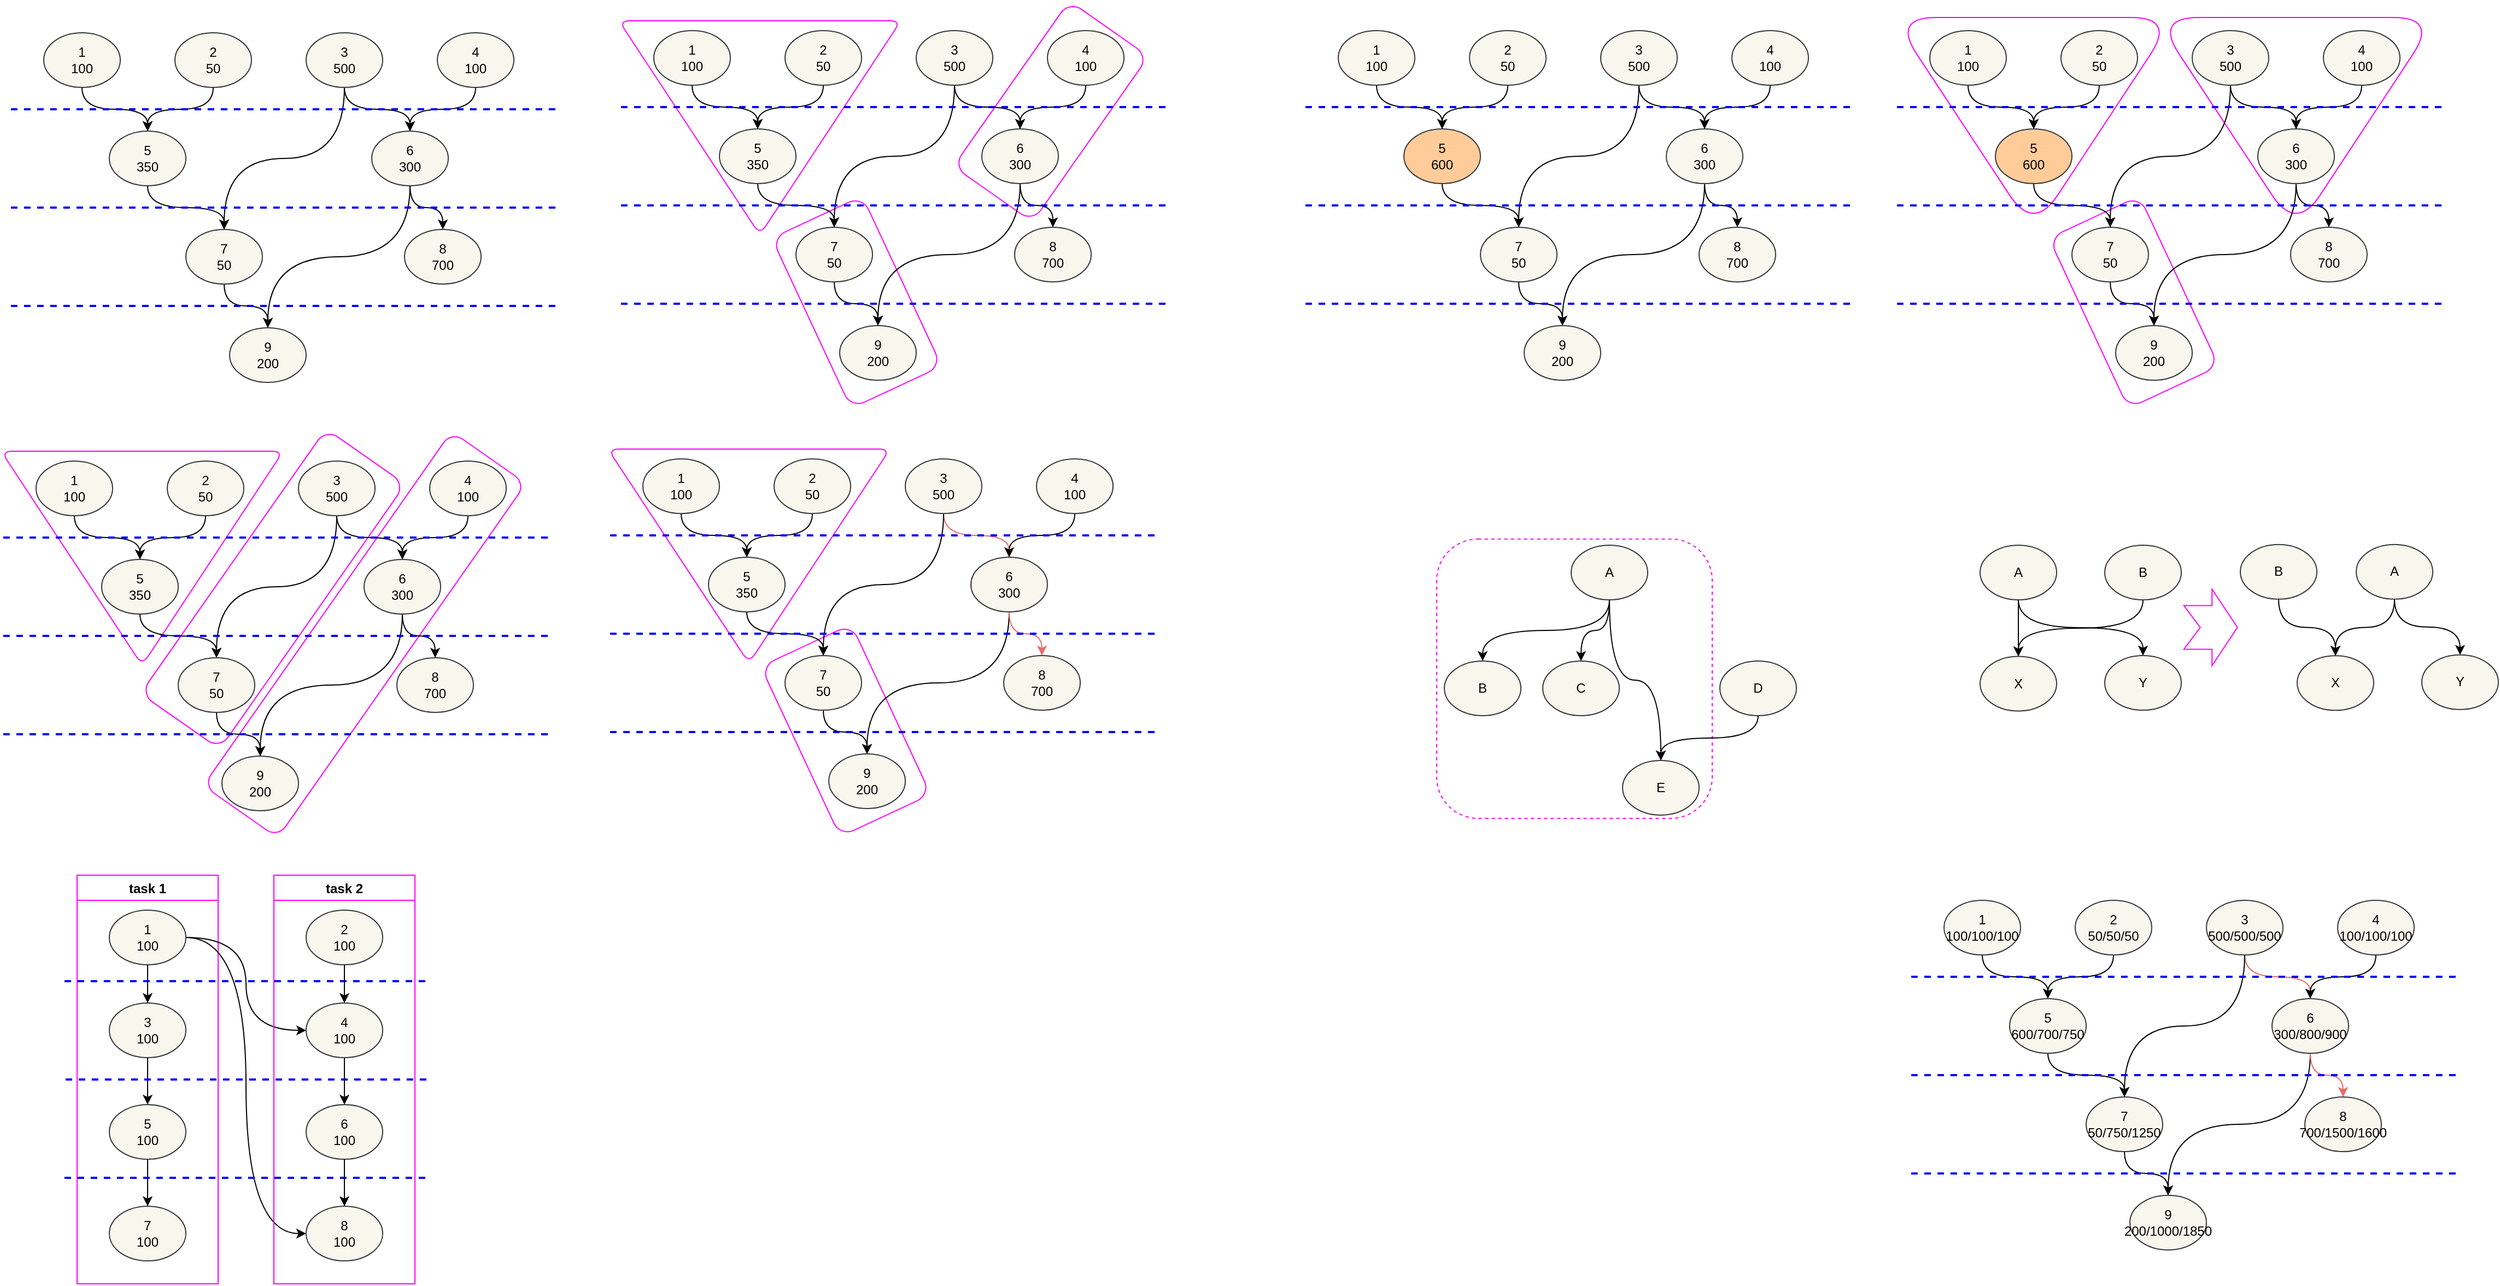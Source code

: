 <mxfile version="19.0.3" type="github">
  <diagram id="KEgm51hLiumPlPGKGr2v" name="第 1 页">
    <mxGraphModel dx="981" dy="1353" grid="0" gridSize="10" guides="1" tooltips="1" connect="1" arrows="1" fold="1" page="1" pageScale="1" pageWidth="1169" pageHeight="827" math="0" shadow="0">
      <root>
        <mxCell id="0" />
        <mxCell id="1" parent="0" />
        <mxCell id="bwqwELip7gQCRacZH-yX-31" value="task 1" style="swimlane;fillColor=none;strokeColor=#FF00FF;" vertex="1" parent="1">
          <mxGeometry x="93.5" y="5" width="129" height="374" as="geometry">
            <mxRectangle x="93.5" y="5" width="61" height="23" as="alternateBounds" />
          </mxGeometry>
        </mxCell>
        <mxCell id="bwqwELip7gQCRacZH-yX-2" value="1&lt;br&gt;100" style="ellipse;whiteSpace=wrap;html=1;fillColor=#f9f7ed;strokeColor=#36393d;" vertex="1" parent="bwqwELip7gQCRacZH-yX-31">
          <mxGeometry x="29.5" y="32" width="70" height="50" as="geometry" />
        </mxCell>
        <mxCell id="bwqwELip7gQCRacZH-yX-11" value="3&lt;br&gt;100" style="ellipse;whiteSpace=wrap;html=1;fillColor=#f9f7ed;strokeColor=#36393d;" vertex="1" parent="bwqwELip7gQCRacZH-yX-31">
          <mxGeometry x="29.5" y="117" width="70" height="50" as="geometry" />
        </mxCell>
        <mxCell id="bwqwELip7gQCRacZH-yX-1" style="edgeStyle=orthogonalEdgeStyle;rounded=0;orthogonalLoop=1;jettySize=auto;html=1;curved=1;" edge="1" parent="bwqwELip7gQCRacZH-yX-31" source="bwqwELip7gQCRacZH-yX-2" target="bwqwELip7gQCRacZH-yX-11">
          <mxGeometry relative="1" as="geometry" />
        </mxCell>
        <mxCell id="bwqwELip7gQCRacZH-yX-16" value="5&lt;br&gt;100" style="ellipse;whiteSpace=wrap;html=1;fillColor=#f9f7ed;strokeColor=#36393d;" vertex="1" parent="bwqwELip7gQCRacZH-yX-31">
          <mxGeometry x="29.5" y="210" width="70" height="50" as="geometry" />
        </mxCell>
        <mxCell id="bwqwELip7gQCRacZH-yX-10" style="edgeStyle=orthogonalEdgeStyle;curved=1;rounded=0;orthogonalLoop=1;jettySize=auto;html=1;" edge="1" parent="bwqwELip7gQCRacZH-yX-31" source="bwqwELip7gQCRacZH-yX-11" target="bwqwELip7gQCRacZH-yX-16">
          <mxGeometry relative="1" as="geometry" />
        </mxCell>
        <mxCell id="bwqwELip7gQCRacZH-yX-17" value="7&lt;br&gt;100" style="ellipse;whiteSpace=wrap;html=1;fillColor=#f9f7ed;strokeColor=#36393d;" vertex="1" parent="bwqwELip7gQCRacZH-yX-31">
          <mxGeometry x="29.5" y="303" width="70" height="50" as="geometry" />
        </mxCell>
        <mxCell id="bwqwELip7gQCRacZH-yX-15" style="edgeStyle=orthogonalEdgeStyle;curved=1;rounded=0;orthogonalLoop=1;jettySize=auto;html=1;" edge="1" parent="bwqwELip7gQCRacZH-yX-31" source="bwqwELip7gQCRacZH-yX-16" target="bwqwELip7gQCRacZH-yX-17">
          <mxGeometry relative="1" as="geometry" />
        </mxCell>
        <mxCell id="BuNuY5LoOj_fhjRixEMa-257" value="" style="rounded=1;whiteSpace=wrap;html=1;strokeColor=#FF00FF;dashed=1;" parent="1" vertex="1">
          <mxGeometry x="1337" y="-302.63" width="252" height="255.63" as="geometry" />
        </mxCell>
        <mxCell id="BuNuY5LoOj_fhjRixEMa-231" value="" style="rounded=1;whiteSpace=wrap;html=1;rotation=335;strokeColor=#FF00FF;" parent="1" vertex="1">
          <mxGeometry x="1929" y="-605.39" width="91.35" height="171.9" as="geometry" />
        </mxCell>
        <mxCell id="BuNuY5LoOj_fhjRixEMa-230" value="" style="triangle;whiteSpace=wrap;html=1;rounded=1;rotation=90;strokeColor=#FF00FF;arcSize=80;" parent="1" vertex="1">
          <mxGeometry x="2025" y="-811" width="196" height="258" as="geometry" />
        </mxCell>
        <mxCell id="BuNuY5LoOj_fhjRixEMa-229" value="" style="triangle;whiteSpace=wrap;html=1;rounded=1;rotation=90;strokeColor=#FF00FF;arcSize=80;" parent="1" vertex="1">
          <mxGeometry x="1785" y="-811" width="196" height="258" as="geometry" />
        </mxCell>
        <mxCell id="BuNuY5LoOj_fhjRixEMa-93" value="" style="rounded=1;whiteSpace=wrap;html=1;rotation=-55;strokeColor=#FF00FF;" parent="1" vertex="1">
          <mxGeometry x="158.55" y="-256.75" width="395.88" height="83.11" as="geometry" />
        </mxCell>
        <mxCell id="BuNuY5LoOj_fhjRixEMa-92" value="" style="triangle;whiteSpace=wrap;html=1;rounded=1;rotation=90;strokeColor=#FF00FF;" parent="1" vertex="1">
          <mxGeometry x="55" y="-414" width="196" height="258" as="geometry" />
        </mxCell>
        <mxCell id="BuNuY5LoOj_fhjRixEMa-90" value="" style="rounded=1;whiteSpace=wrap;html=1;rotation=-55;strokeColor=#FF00FF;" parent="1" vertex="1">
          <mxGeometry x="124.65" y="-301.23" width="295.91" height="88.48" as="geometry" />
        </mxCell>
        <mxCell id="BuNuY5LoOj_fhjRixEMa-7" style="edgeStyle=orthogonalEdgeStyle;rounded=0;orthogonalLoop=1;jettySize=auto;html=1;exitX=0.5;exitY=1;exitDx=0;exitDy=0;entryX=0.5;entryY=0;entryDx=0;entryDy=0;curved=1;" parent="1" source="BuNuY5LoOj_fhjRixEMa-2" target="BuNuY5LoOj_fhjRixEMa-6" edge="1">
          <mxGeometry relative="1" as="geometry" />
        </mxCell>
        <mxCell id="BuNuY5LoOj_fhjRixEMa-2" value="1&lt;br&gt;100" style="ellipse;whiteSpace=wrap;html=1;fillColor=#f9f7ed;strokeColor=#36393d;" parent="1" vertex="1">
          <mxGeometry x="56" y="-374" width="70" height="50" as="geometry" />
        </mxCell>
        <mxCell id="BuNuY5LoOj_fhjRixEMa-8" style="edgeStyle=orthogonalEdgeStyle;rounded=0;orthogonalLoop=1;jettySize=auto;html=1;exitX=0.5;exitY=1;exitDx=0;exitDy=0;entryX=0.5;entryY=0;entryDx=0;entryDy=0;curved=1;" parent="1" source="BuNuY5LoOj_fhjRixEMa-3" target="BuNuY5LoOj_fhjRixEMa-6" edge="1">
          <mxGeometry relative="1" as="geometry" />
        </mxCell>
        <mxCell id="BuNuY5LoOj_fhjRixEMa-3" value="2&lt;br&gt;50" style="ellipse;whiteSpace=wrap;html=1;fillColor=#f9f7ed;strokeColor=#36393d;" parent="1" vertex="1">
          <mxGeometry x="176" y="-374" width="70" height="50" as="geometry" />
        </mxCell>
        <mxCell id="BuNuY5LoOj_fhjRixEMa-10" style="edgeStyle=orthogonalEdgeStyle;curved=1;rounded=0;orthogonalLoop=1;jettySize=auto;html=1;exitX=0.5;exitY=1;exitDx=0;exitDy=0;entryX=0.5;entryY=0;entryDx=0;entryDy=0;" parent="1" source="BuNuY5LoOj_fhjRixEMa-4" target="BuNuY5LoOj_fhjRixEMa-9" edge="1">
          <mxGeometry relative="1" as="geometry" />
        </mxCell>
        <mxCell id="BuNuY5LoOj_fhjRixEMa-17" style="edgeStyle=orthogonalEdgeStyle;curved=1;rounded=0;orthogonalLoop=1;jettySize=auto;html=1;exitX=0.5;exitY=1;exitDx=0;exitDy=0;entryX=0.5;entryY=0;entryDx=0;entryDy=0;" parent="1" source="BuNuY5LoOj_fhjRixEMa-4" target="BuNuY5LoOj_fhjRixEMa-12" edge="1">
          <mxGeometry relative="1" as="geometry" />
        </mxCell>
        <mxCell id="BuNuY5LoOj_fhjRixEMa-4" value="3&lt;br&gt;500" style="ellipse;whiteSpace=wrap;html=1;fillColor=#f9f7ed;strokeColor=#36393d;" parent="1" vertex="1">
          <mxGeometry x="296" y="-374" width="70" height="50" as="geometry" />
        </mxCell>
        <mxCell id="BuNuY5LoOj_fhjRixEMa-11" style="edgeStyle=orthogonalEdgeStyle;curved=1;rounded=0;orthogonalLoop=1;jettySize=auto;html=1;exitX=0.5;exitY=1;exitDx=0;exitDy=0;entryX=0.5;entryY=0;entryDx=0;entryDy=0;" parent="1" source="BuNuY5LoOj_fhjRixEMa-5" target="BuNuY5LoOj_fhjRixEMa-9" edge="1">
          <mxGeometry relative="1" as="geometry" />
        </mxCell>
        <mxCell id="BuNuY5LoOj_fhjRixEMa-5" value="4&lt;br&gt;100" style="ellipse;whiteSpace=wrap;html=1;fillColor=#f9f7ed;strokeColor=#36393d;" parent="1" vertex="1">
          <mxGeometry x="416" y="-374" width="70" height="50" as="geometry" />
        </mxCell>
        <mxCell id="BuNuY5LoOj_fhjRixEMa-15" style="edgeStyle=orthogonalEdgeStyle;curved=1;rounded=0;orthogonalLoop=1;jettySize=auto;html=1;exitX=0.5;exitY=1;exitDx=0;exitDy=0;entryX=0.5;entryY=0;entryDx=0;entryDy=0;" parent="1" source="BuNuY5LoOj_fhjRixEMa-6" target="BuNuY5LoOj_fhjRixEMa-12" edge="1">
          <mxGeometry relative="1" as="geometry" />
        </mxCell>
        <mxCell id="BuNuY5LoOj_fhjRixEMa-6" value="5&lt;br&gt;350" style="ellipse;whiteSpace=wrap;html=1;fillColor=#f9f7ed;strokeColor=#36393d;" parent="1" vertex="1">
          <mxGeometry x="116" y="-284" width="70" height="50" as="geometry" />
        </mxCell>
        <mxCell id="BuNuY5LoOj_fhjRixEMa-18" style="edgeStyle=orthogonalEdgeStyle;curved=1;rounded=0;orthogonalLoop=1;jettySize=auto;html=1;exitX=0.5;exitY=1;exitDx=0;exitDy=0;entryX=0.5;entryY=0;entryDx=0;entryDy=0;" parent="1" source="BuNuY5LoOj_fhjRixEMa-9" target="BuNuY5LoOj_fhjRixEMa-13" edge="1">
          <mxGeometry relative="1" as="geometry" />
        </mxCell>
        <mxCell id="BuNuY5LoOj_fhjRixEMa-20" style="edgeStyle=orthogonalEdgeStyle;curved=1;rounded=0;orthogonalLoop=1;jettySize=auto;html=1;exitX=0.5;exitY=1;exitDx=0;exitDy=0;" parent="1" source="BuNuY5LoOj_fhjRixEMa-9" target="BuNuY5LoOj_fhjRixEMa-14" edge="1">
          <mxGeometry relative="1" as="geometry" />
        </mxCell>
        <mxCell id="BuNuY5LoOj_fhjRixEMa-9" value="6&lt;br&gt;300" style="ellipse;whiteSpace=wrap;html=1;fillColor=#f9f7ed;strokeColor=#36393d;" parent="1" vertex="1">
          <mxGeometry x="356" y="-284" width="70" height="50" as="geometry" />
        </mxCell>
        <mxCell id="BuNuY5LoOj_fhjRixEMa-19" style="edgeStyle=orthogonalEdgeStyle;curved=1;rounded=0;orthogonalLoop=1;jettySize=auto;html=1;exitX=0.5;exitY=1;exitDx=0;exitDy=0;entryX=0.5;entryY=0;entryDx=0;entryDy=0;" parent="1" source="BuNuY5LoOj_fhjRixEMa-12" target="BuNuY5LoOj_fhjRixEMa-13" edge="1">
          <mxGeometry relative="1" as="geometry" />
        </mxCell>
        <mxCell id="BuNuY5LoOj_fhjRixEMa-12" value="7&lt;br&gt;50" style="ellipse;whiteSpace=wrap;html=1;fillColor=#f9f7ed;strokeColor=#36393d;" parent="1" vertex="1">
          <mxGeometry x="186" y="-194" width="70" height="50" as="geometry" />
        </mxCell>
        <mxCell id="BuNuY5LoOj_fhjRixEMa-13" value="9&lt;br&gt;200" style="ellipse;whiteSpace=wrap;html=1;fillColor=#f9f7ed;strokeColor=#36393d;" parent="1" vertex="1">
          <mxGeometry x="226" y="-104" width="70" height="50" as="geometry" />
        </mxCell>
        <mxCell id="BuNuY5LoOj_fhjRixEMa-14" value="8&lt;br&gt;700" style="ellipse;whiteSpace=wrap;html=1;fillColor=#f9f7ed;strokeColor=#36393d;" parent="1" vertex="1">
          <mxGeometry x="386" y="-194" width="70" height="50" as="geometry" />
        </mxCell>
        <mxCell id="BuNuY5LoOj_fhjRixEMa-21" value="" style="endArrow=none;html=1;rounded=0;curved=1;dashed=1;strokeColor=#0000FF;strokeWidth=2;" parent="1" edge="1">
          <mxGeometry width="50" height="50" relative="1" as="geometry">
            <mxPoint x="26" y="-304" as="sourcePoint" />
            <mxPoint x="526" y="-304" as="targetPoint" />
          </mxGeometry>
        </mxCell>
        <mxCell id="BuNuY5LoOj_fhjRixEMa-22" value="" style="endArrow=none;html=1;rounded=0;curved=1;dashed=1;strokeColor=#0000FF;strokeWidth=2;" parent="1" edge="1">
          <mxGeometry width="50" height="50" relative="1" as="geometry">
            <mxPoint x="26" y="-214" as="sourcePoint" />
            <mxPoint x="526" y="-214" as="targetPoint" />
          </mxGeometry>
        </mxCell>
        <mxCell id="BuNuY5LoOj_fhjRixEMa-23" value="" style="endArrow=none;html=1;rounded=0;curved=1;dashed=1;strokeColor=#0000FF;strokeWidth=2;" parent="1" edge="1">
          <mxGeometry width="50" height="50" relative="1" as="geometry">
            <mxPoint x="26" y="-124" as="sourcePoint" />
            <mxPoint x="526" y="-124" as="targetPoint" />
          </mxGeometry>
        </mxCell>
        <mxCell id="BuNuY5LoOj_fhjRixEMa-97" style="edgeStyle=orthogonalEdgeStyle;rounded=0;orthogonalLoop=1;jettySize=auto;html=1;exitX=0.5;exitY=1;exitDx=0;exitDy=0;entryX=0.5;entryY=0;entryDx=0;entryDy=0;curved=1;" parent="1" source="BuNuY5LoOj_fhjRixEMa-98" target="BuNuY5LoOj_fhjRixEMa-107" edge="1">
          <mxGeometry relative="1" as="geometry" />
        </mxCell>
        <mxCell id="BuNuY5LoOj_fhjRixEMa-98" value="1&lt;br&gt;100" style="ellipse;whiteSpace=wrap;html=1;fillColor=#f9f7ed;strokeColor=#36393d;" parent="1" vertex="1">
          <mxGeometry x="63" y="-766" width="70" height="50" as="geometry" />
        </mxCell>
        <mxCell id="BuNuY5LoOj_fhjRixEMa-99" style="edgeStyle=orthogonalEdgeStyle;rounded=0;orthogonalLoop=1;jettySize=auto;html=1;exitX=0.5;exitY=1;exitDx=0;exitDy=0;entryX=0.5;entryY=0;entryDx=0;entryDy=0;curved=1;" parent="1" source="BuNuY5LoOj_fhjRixEMa-100" target="BuNuY5LoOj_fhjRixEMa-107" edge="1">
          <mxGeometry relative="1" as="geometry" />
        </mxCell>
        <mxCell id="BuNuY5LoOj_fhjRixEMa-100" value="2&lt;br&gt;50" style="ellipse;whiteSpace=wrap;html=1;fillColor=#f9f7ed;strokeColor=#36393d;" parent="1" vertex="1">
          <mxGeometry x="183" y="-766" width="70" height="50" as="geometry" />
        </mxCell>
        <mxCell id="BuNuY5LoOj_fhjRixEMa-101" style="edgeStyle=orthogonalEdgeStyle;curved=1;rounded=0;orthogonalLoop=1;jettySize=auto;html=1;exitX=0.5;exitY=1;exitDx=0;exitDy=0;entryX=0.5;entryY=0;entryDx=0;entryDy=0;" parent="1" source="BuNuY5LoOj_fhjRixEMa-103" target="BuNuY5LoOj_fhjRixEMa-110" edge="1">
          <mxGeometry relative="1" as="geometry" />
        </mxCell>
        <mxCell id="BuNuY5LoOj_fhjRixEMa-102" style="edgeStyle=orthogonalEdgeStyle;curved=1;rounded=0;orthogonalLoop=1;jettySize=auto;html=1;exitX=0.5;exitY=1;exitDx=0;exitDy=0;entryX=0.5;entryY=0;entryDx=0;entryDy=0;" parent="1" source="BuNuY5LoOj_fhjRixEMa-103" target="BuNuY5LoOj_fhjRixEMa-112" edge="1">
          <mxGeometry relative="1" as="geometry" />
        </mxCell>
        <mxCell id="BuNuY5LoOj_fhjRixEMa-103" value="3&lt;br&gt;500" style="ellipse;whiteSpace=wrap;html=1;fillColor=#f9f7ed;strokeColor=#36393d;" parent="1" vertex="1">
          <mxGeometry x="303" y="-766" width="70" height="50" as="geometry" />
        </mxCell>
        <mxCell id="BuNuY5LoOj_fhjRixEMa-104" style="edgeStyle=orthogonalEdgeStyle;curved=1;rounded=0;orthogonalLoop=1;jettySize=auto;html=1;exitX=0.5;exitY=1;exitDx=0;exitDy=0;entryX=0.5;entryY=0;entryDx=0;entryDy=0;" parent="1" source="BuNuY5LoOj_fhjRixEMa-105" target="BuNuY5LoOj_fhjRixEMa-110" edge="1">
          <mxGeometry relative="1" as="geometry" />
        </mxCell>
        <mxCell id="BuNuY5LoOj_fhjRixEMa-105" value="4&lt;br&gt;100" style="ellipse;whiteSpace=wrap;html=1;fillColor=#f9f7ed;strokeColor=#36393d;" parent="1" vertex="1">
          <mxGeometry x="423" y="-766" width="70" height="50" as="geometry" />
        </mxCell>
        <mxCell id="BuNuY5LoOj_fhjRixEMa-106" style="edgeStyle=orthogonalEdgeStyle;curved=1;rounded=0;orthogonalLoop=1;jettySize=auto;html=1;exitX=0.5;exitY=1;exitDx=0;exitDy=0;entryX=0.5;entryY=0;entryDx=0;entryDy=0;" parent="1" source="BuNuY5LoOj_fhjRixEMa-107" target="BuNuY5LoOj_fhjRixEMa-112" edge="1">
          <mxGeometry relative="1" as="geometry" />
        </mxCell>
        <mxCell id="BuNuY5LoOj_fhjRixEMa-107" value="5&lt;br&gt;350" style="ellipse;whiteSpace=wrap;html=1;fillColor=#f9f7ed;strokeColor=#36393d;" parent="1" vertex="1">
          <mxGeometry x="123" y="-676" width="70" height="50" as="geometry" />
        </mxCell>
        <mxCell id="BuNuY5LoOj_fhjRixEMa-108" style="edgeStyle=orthogonalEdgeStyle;curved=1;rounded=0;orthogonalLoop=1;jettySize=auto;html=1;exitX=0.5;exitY=1;exitDx=0;exitDy=0;entryX=0.5;entryY=0;entryDx=0;entryDy=0;" parent="1" source="BuNuY5LoOj_fhjRixEMa-110" target="BuNuY5LoOj_fhjRixEMa-113" edge="1">
          <mxGeometry relative="1" as="geometry" />
        </mxCell>
        <mxCell id="BuNuY5LoOj_fhjRixEMa-109" style="edgeStyle=orthogonalEdgeStyle;curved=1;rounded=0;orthogonalLoop=1;jettySize=auto;html=1;exitX=0.5;exitY=1;exitDx=0;exitDy=0;" parent="1" source="BuNuY5LoOj_fhjRixEMa-110" target="BuNuY5LoOj_fhjRixEMa-114" edge="1">
          <mxGeometry relative="1" as="geometry" />
        </mxCell>
        <mxCell id="BuNuY5LoOj_fhjRixEMa-110" value="6&lt;br&gt;300" style="ellipse;whiteSpace=wrap;html=1;fillColor=#f9f7ed;strokeColor=#36393d;" parent="1" vertex="1">
          <mxGeometry x="363" y="-676" width="70" height="50" as="geometry" />
        </mxCell>
        <mxCell id="BuNuY5LoOj_fhjRixEMa-111" style="edgeStyle=orthogonalEdgeStyle;curved=1;rounded=0;orthogonalLoop=1;jettySize=auto;html=1;exitX=0.5;exitY=1;exitDx=0;exitDy=0;entryX=0.5;entryY=0;entryDx=0;entryDy=0;" parent="1" source="BuNuY5LoOj_fhjRixEMa-112" target="BuNuY5LoOj_fhjRixEMa-113" edge="1">
          <mxGeometry relative="1" as="geometry" />
        </mxCell>
        <mxCell id="BuNuY5LoOj_fhjRixEMa-112" value="7&lt;br&gt;50" style="ellipse;whiteSpace=wrap;html=1;fillColor=#f9f7ed;strokeColor=#36393d;" parent="1" vertex="1">
          <mxGeometry x="193" y="-586" width="70" height="50" as="geometry" />
        </mxCell>
        <mxCell id="BuNuY5LoOj_fhjRixEMa-113" value="9&lt;br&gt;200" style="ellipse;whiteSpace=wrap;html=1;fillColor=#f9f7ed;strokeColor=#36393d;" parent="1" vertex="1">
          <mxGeometry x="233" y="-496" width="70" height="50" as="geometry" />
        </mxCell>
        <mxCell id="BuNuY5LoOj_fhjRixEMa-114" value="8&lt;br&gt;700" style="ellipse;whiteSpace=wrap;html=1;fillColor=#f9f7ed;strokeColor=#36393d;" parent="1" vertex="1">
          <mxGeometry x="393" y="-586" width="70" height="50" as="geometry" />
        </mxCell>
        <mxCell id="BuNuY5LoOj_fhjRixEMa-115" value="" style="endArrow=none;html=1;rounded=0;curved=1;dashed=1;strokeColor=#0000FF;strokeWidth=2;" parent="1" edge="1">
          <mxGeometry width="50" height="50" relative="1" as="geometry">
            <mxPoint x="33.0" y="-696" as="sourcePoint" />
            <mxPoint x="533" y="-696" as="targetPoint" />
          </mxGeometry>
        </mxCell>
        <mxCell id="BuNuY5LoOj_fhjRixEMa-116" value="" style="endArrow=none;html=1;rounded=0;curved=1;dashed=1;strokeColor=#0000FF;strokeWidth=2;" parent="1" edge="1">
          <mxGeometry width="50" height="50" relative="1" as="geometry">
            <mxPoint x="33.0" y="-606" as="sourcePoint" />
            <mxPoint x="533" y="-606" as="targetPoint" />
          </mxGeometry>
        </mxCell>
        <mxCell id="BuNuY5LoOj_fhjRixEMa-117" value="" style="endArrow=none;html=1;rounded=0;curved=1;dashed=1;strokeColor=#0000FF;strokeWidth=2;" parent="1" edge="1">
          <mxGeometry width="50" height="50" relative="1" as="geometry">
            <mxPoint x="33.0" y="-516" as="sourcePoint" />
            <mxPoint x="533" y="-516" as="targetPoint" />
          </mxGeometry>
        </mxCell>
        <mxCell id="BuNuY5LoOj_fhjRixEMa-118" value="" style="rounded=1;whiteSpace=wrap;html=1;rotation=-55;strokeColor=#FF00FF;" parent="1" vertex="1">
          <mxGeometry x="891.7" y="-738.27" width="184.96" height="88.48" as="geometry" />
        </mxCell>
        <mxCell id="BuNuY5LoOj_fhjRixEMa-119" value="" style="triangle;whiteSpace=wrap;html=1;rounded=1;rotation=90;strokeColor=#FF00FF;" parent="1" vertex="1">
          <mxGeometry x="620" y="-808" width="196" height="258" as="geometry" />
        </mxCell>
        <mxCell id="BuNuY5LoOj_fhjRixEMa-120" value="" style="rounded=1;whiteSpace=wrap;html=1;rotation=335;strokeColor=#FF00FF;" parent="1" vertex="1">
          <mxGeometry x="760.84" y="-605.39" width="91.35" height="171.9" as="geometry" />
        </mxCell>
        <mxCell id="BuNuY5LoOj_fhjRixEMa-121" style="edgeStyle=orthogonalEdgeStyle;rounded=0;orthogonalLoop=1;jettySize=auto;html=1;exitX=0.5;exitY=1;exitDx=0;exitDy=0;entryX=0.5;entryY=0;entryDx=0;entryDy=0;curved=1;" parent="1" source="BuNuY5LoOj_fhjRixEMa-122" target="BuNuY5LoOj_fhjRixEMa-131" edge="1">
          <mxGeometry relative="1" as="geometry" />
        </mxCell>
        <mxCell id="BuNuY5LoOj_fhjRixEMa-122" value="1&lt;br&gt;100" style="ellipse;whiteSpace=wrap;html=1;fillColor=#f9f7ed;strokeColor=#36393d;" parent="1" vertex="1">
          <mxGeometry x="621" y="-768" width="70" height="50" as="geometry" />
        </mxCell>
        <mxCell id="BuNuY5LoOj_fhjRixEMa-123" style="edgeStyle=orthogonalEdgeStyle;rounded=0;orthogonalLoop=1;jettySize=auto;html=1;exitX=0.5;exitY=1;exitDx=0;exitDy=0;entryX=0.5;entryY=0;entryDx=0;entryDy=0;curved=1;" parent="1" source="BuNuY5LoOj_fhjRixEMa-124" target="BuNuY5LoOj_fhjRixEMa-131" edge="1">
          <mxGeometry relative="1" as="geometry" />
        </mxCell>
        <mxCell id="BuNuY5LoOj_fhjRixEMa-124" value="2&lt;br&gt;50" style="ellipse;whiteSpace=wrap;html=1;fillColor=#f9f7ed;strokeColor=#36393d;" parent="1" vertex="1">
          <mxGeometry x="741" y="-768" width="70" height="50" as="geometry" />
        </mxCell>
        <mxCell id="BuNuY5LoOj_fhjRixEMa-125" style="edgeStyle=orthogonalEdgeStyle;curved=1;rounded=0;orthogonalLoop=1;jettySize=auto;html=1;exitX=0.5;exitY=1;exitDx=0;exitDy=0;entryX=0.5;entryY=0;entryDx=0;entryDy=0;" parent="1" source="BuNuY5LoOj_fhjRixEMa-127" target="BuNuY5LoOj_fhjRixEMa-134" edge="1">
          <mxGeometry relative="1" as="geometry" />
        </mxCell>
        <mxCell id="BuNuY5LoOj_fhjRixEMa-126" style="edgeStyle=orthogonalEdgeStyle;curved=1;rounded=0;orthogonalLoop=1;jettySize=auto;html=1;exitX=0.5;exitY=1;exitDx=0;exitDy=0;entryX=0.5;entryY=0;entryDx=0;entryDy=0;" parent="1" source="BuNuY5LoOj_fhjRixEMa-127" target="BuNuY5LoOj_fhjRixEMa-136" edge="1">
          <mxGeometry relative="1" as="geometry" />
        </mxCell>
        <mxCell id="BuNuY5LoOj_fhjRixEMa-127" value="3&lt;br&gt;500" style="ellipse;whiteSpace=wrap;html=1;fillColor=#f9f7ed;strokeColor=#36393d;" parent="1" vertex="1">
          <mxGeometry x="861" y="-768" width="70" height="50" as="geometry" />
        </mxCell>
        <mxCell id="BuNuY5LoOj_fhjRixEMa-128" style="edgeStyle=orthogonalEdgeStyle;curved=1;rounded=0;orthogonalLoop=1;jettySize=auto;html=1;exitX=0.5;exitY=1;exitDx=0;exitDy=0;entryX=0.5;entryY=0;entryDx=0;entryDy=0;" parent="1" source="BuNuY5LoOj_fhjRixEMa-129" target="BuNuY5LoOj_fhjRixEMa-134" edge="1">
          <mxGeometry relative="1" as="geometry" />
        </mxCell>
        <mxCell id="BuNuY5LoOj_fhjRixEMa-129" value="4&lt;br&gt;100" style="ellipse;whiteSpace=wrap;html=1;fillColor=#f9f7ed;strokeColor=#36393d;" parent="1" vertex="1">
          <mxGeometry x="981" y="-768" width="70" height="50" as="geometry" />
        </mxCell>
        <mxCell id="BuNuY5LoOj_fhjRixEMa-130" style="edgeStyle=orthogonalEdgeStyle;curved=1;rounded=0;orthogonalLoop=1;jettySize=auto;html=1;exitX=0.5;exitY=1;exitDx=0;exitDy=0;entryX=0.5;entryY=0;entryDx=0;entryDy=0;" parent="1" source="BuNuY5LoOj_fhjRixEMa-131" target="BuNuY5LoOj_fhjRixEMa-136" edge="1">
          <mxGeometry relative="1" as="geometry" />
        </mxCell>
        <mxCell id="BuNuY5LoOj_fhjRixEMa-131" value="5&lt;br&gt;350" style="ellipse;whiteSpace=wrap;html=1;fillColor=#f9f7ed;strokeColor=#36393d;" parent="1" vertex="1">
          <mxGeometry x="681" y="-678" width="70" height="50" as="geometry" />
        </mxCell>
        <mxCell id="BuNuY5LoOj_fhjRixEMa-132" style="edgeStyle=orthogonalEdgeStyle;curved=1;rounded=0;orthogonalLoop=1;jettySize=auto;html=1;exitX=0.5;exitY=1;exitDx=0;exitDy=0;entryX=0.5;entryY=0;entryDx=0;entryDy=0;" parent="1" source="BuNuY5LoOj_fhjRixEMa-134" target="BuNuY5LoOj_fhjRixEMa-137" edge="1">
          <mxGeometry relative="1" as="geometry" />
        </mxCell>
        <mxCell id="BuNuY5LoOj_fhjRixEMa-133" style="edgeStyle=orthogonalEdgeStyle;curved=1;rounded=0;orthogonalLoop=1;jettySize=auto;html=1;exitX=0.5;exitY=1;exitDx=0;exitDy=0;" parent="1" source="BuNuY5LoOj_fhjRixEMa-134" target="BuNuY5LoOj_fhjRixEMa-138" edge="1">
          <mxGeometry relative="1" as="geometry" />
        </mxCell>
        <mxCell id="BuNuY5LoOj_fhjRixEMa-134" value="6&lt;br&gt;300" style="ellipse;whiteSpace=wrap;html=1;fillColor=#f9f7ed;strokeColor=#36393d;" parent="1" vertex="1">
          <mxGeometry x="921" y="-678" width="70" height="50" as="geometry" />
        </mxCell>
        <mxCell id="BuNuY5LoOj_fhjRixEMa-135" style="edgeStyle=orthogonalEdgeStyle;curved=1;rounded=0;orthogonalLoop=1;jettySize=auto;html=1;exitX=0.5;exitY=1;exitDx=0;exitDy=0;entryX=0.5;entryY=0;entryDx=0;entryDy=0;" parent="1" source="BuNuY5LoOj_fhjRixEMa-136" target="BuNuY5LoOj_fhjRixEMa-137" edge="1">
          <mxGeometry relative="1" as="geometry" />
        </mxCell>
        <mxCell id="BuNuY5LoOj_fhjRixEMa-136" value="7&lt;br&gt;50" style="ellipse;whiteSpace=wrap;html=1;fillColor=#f9f7ed;strokeColor=#36393d;" parent="1" vertex="1">
          <mxGeometry x="751" y="-588" width="70" height="50" as="geometry" />
        </mxCell>
        <mxCell id="BuNuY5LoOj_fhjRixEMa-137" value="9&lt;br&gt;200" style="ellipse;whiteSpace=wrap;html=1;fillColor=#f9f7ed;strokeColor=#36393d;" parent="1" vertex="1">
          <mxGeometry x="791" y="-498" width="70" height="50" as="geometry" />
        </mxCell>
        <mxCell id="BuNuY5LoOj_fhjRixEMa-138" value="8&lt;br&gt;700" style="ellipse;whiteSpace=wrap;html=1;fillColor=#f9f7ed;strokeColor=#36393d;" parent="1" vertex="1">
          <mxGeometry x="951" y="-588" width="70" height="50" as="geometry" />
        </mxCell>
        <mxCell id="BuNuY5LoOj_fhjRixEMa-139" value="" style="endArrow=none;html=1;rounded=0;curved=1;dashed=1;strokeColor=#0000FF;strokeWidth=2;" parent="1" edge="1">
          <mxGeometry width="50" height="50" relative="1" as="geometry">
            <mxPoint x="591.0" y="-698" as="sourcePoint" />
            <mxPoint x="1091" y="-698" as="targetPoint" />
          </mxGeometry>
        </mxCell>
        <mxCell id="BuNuY5LoOj_fhjRixEMa-140" value="" style="endArrow=none;html=1;rounded=0;curved=1;dashed=1;strokeColor=#0000FF;strokeWidth=2;" parent="1" edge="1">
          <mxGeometry width="50" height="50" relative="1" as="geometry">
            <mxPoint x="591.0" y="-608" as="sourcePoint" />
            <mxPoint x="1091" y="-608" as="targetPoint" />
          </mxGeometry>
        </mxCell>
        <mxCell id="BuNuY5LoOj_fhjRixEMa-141" value="" style="endArrow=none;html=1;rounded=0;curved=1;dashed=1;strokeColor=#0000FF;strokeWidth=2;" parent="1" edge="1">
          <mxGeometry width="50" height="50" relative="1" as="geometry">
            <mxPoint x="591.0" y="-518" as="sourcePoint" />
            <mxPoint x="1091" y="-518" as="targetPoint" />
          </mxGeometry>
        </mxCell>
        <mxCell id="BuNuY5LoOj_fhjRixEMa-143" value="" style="triangle;whiteSpace=wrap;html=1;rounded=1;rotation=90;strokeColor=#FF00FF;" parent="1" vertex="1">
          <mxGeometry x="610" y="-416" width="196" height="258" as="geometry" />
        </mxCell>
        <mxCell id="BuNuY5LoOj_fhjRixEMa-144" value="" style="rounded=1;whiteSpace=wrap;html=1;rotation=335;strokeColor=#FF00FF;" parent="1" vertex="1">
          <mxGeometry x="750.84" y="-213.39" width="91.35" height="171.9" as="geometry" />
        </mxCell>
        <mxCell id="BuNuY5LoOj_fhjRixEMa-145" style="edgeStyle=orthogonalEdgeStyle;rounded=0;orthogonalLoop=1;jettySize=auto;html=1;exitX=0.5;exitY=1;exitDx=0;exitDy=0;entryX=0.5;entryY=0;entryDx=0;entryDy=0;curved=1;" parent="1" source="BuNuY5LoOj_fhjRixEMa-146" target="BuNuY5LoOj_fhjRixEMa-155" edge="1">
          <mxGeometry relative="1" as="geometry" />
        </mxCell>
        <mxCell id="BuNuY5LoOj_fhjRixEMa-146" value="1&lt;br&gt;100" style="ellipse;whiteSpace=wrap;html=1;fillColor=#f9f7ed;strokeColor=#36393d;" parent="1" vertex="1">
          <mxGeometry x="611" y="-376" width="70" height="50" as="geometry" />
        </mxCell>
        <mxCell id="BuNuY5LoOj_fhjRixEMa-147" style="edgeStyle=orthogonalEdgeStyle;rounded=0;orthogonalLoop=1;jettySize=auto;html=1;exitX=0.5;exitY=1;exitDx=0;exitDy=0;entryX=0.5;entryY=0;entryDx=0;entryDy=0;curved=1;" parent="1" source="BuNuY5LoOj_fhjRixEMa-148" target="BuNuY5LoOj_fhjRixEMa-155" edge="1">
          <mxGeometry relative="1" as="geometry" />
        </mxCell>
        <mxCell id="BuNuY5LoOj_fhjRixEMa-148" value="2&lt;br&gt;50" style="ellipse;whiteSpace=wrap;html=1;fillColor=#f9f7ed;strokeColor=#36393d;" parent="1" vertex="1">
          <mxGeometry x="731" y="-376" width="70" height="50" as="geometry" />
        </mxCell>
        <mxCell id="BuNuY5LoOj_fhjRixEMa-149" style="edgeStyle=orthogonalEdgeStyle;curved=1;rounded=0;orthogonalLoop=1;jettySize=auto;html=1;exitX=0.5;exitY=1;exitDx=0;exitDy=0;entryX=0.5;entryY=0;entryDx=0;entryDy=0;strokeColor=#EA6B66;" parent="1" source="BuNuY5LoOj_fhjRixEMa-151" target="BuNuY5LoOj_fhjRixEMa-158" edge="1">
          <mxGeometry relative="1" as="geometry" />
        </mxCell>
        <mxCell id="BuNuY5LoOj_fhjRixEMa-150" style="edgeStyle=orthogonalEdgeStyle;curved=1;rounded=0;orthogonalLoop=1;jettySize=auto;html=1;exitX=0.5;exitY=1;exitDx=0;exitDy=0;entryX=0.5;entryY=0;entryDx=0;entryDy=0;" parent="1" source="BuNuY5LoOj_fhjRixEMa-151" target="BuNuY5LoOj_fhjRixEMa-160" edge="1">
          <mxGeometry relative="1" as="geometry" />
        </mxCell>
        <mxCell id="BuNuY5LoOj_fhjRixEMa-151" value="3&lt;br&gt;500" style="ellipse;whiteSpace=wrap;html=1;fillColor=#f9f7ed;strokeColor=#36393d;" parent="1" vertex="1">
          <mxGeometry x="851" y="-376" width="70" height="50" as="geometry" />
        </mxCell>
        <mxCell id="BuNuY5LoOj_fhjRixEMa-152" style="edgeStyle=orthogonalEdgeStyle;curved=1;rounded=0;orthogonalLoop=1;jettySize=auto;html=1;exitX=0.5;exitY=1;exitDx=0;exitDy=0;entryX=0.5;entryY=0;entryDx=0;entryDy=0;" parent="1" source="BuNuY5LoOj_fhjRixEMa-153" target="BuNuY5LoOj_fhjRixEMa-158" edge="1">
          <mxGeometry relative="1" as="geometry" />
        </mxCell>
        <mxCell id="BuNuY5LoOj_fhjRixEMa-153" value="4&lt;br&gt;100" style="ellipse;whiteSpace=wrap;html=1;fillColor=#f9f7ed;strokeColor=#36393d;" parent="1" vertex="1">
          <mxGeometry x="971" y="-376" width="70" height="50" as="geometry" />
        </mxCell>
        <mxCell id="BuNuY5LoOj_fhjRixEMa-154" style="edgeStyle=orthogonalEdgeStyle;curved=1;rounded=0;orthogonalLoop=1;jettySize=auto;html=1;exitX=0.5;exitY=1;exitDx=0;exitDy=0;entryX=0.5;entryY=0;entryDx=0;entryDy=0;" parent="1" source="BuNuY5LoOj_fhjRixEMa-155" target="BuNuY5LoOj_fhjRixEMa-160" edge="1">
          <mxGeometry relative="1" as="geometry" />
        </mxCell>
        <mxCell id="BuNuY5LoOj_fhjRixEMa-155" value="5&lt;br&gt;350" style="ellipse;whiteSpace=wrap;html=1;fillColor=#f9f7ed;strokeColor=#36393d;" parent="1" vertex="1">
          <mxGeometry x="671" y="-286" width="70" height="50" as="geometry" />
        </mxCell>
        <mxCell id="BuNuY5LoOj_fhjRixEMa-156" style="edgeStyle=orthogonalEdgeStyle;curved=1;rounded=0;orthogonalLoop=1;jettySize=auto;html=1;exitX=0.5;exitY=1;exitDx=0;exitDy=0;entryX=0.5;entryY=0;entryDx=0;entryDy=0;" parent="1" source="BuNuY5LoOj_fhjRixEMa-158" target="BuNuY5LoOj_fhjRixEMa-161" edge="1">
          <mxGeometry relative="1" as="geometry" />
        </mxCell>
        <mxCell id="BuNuY5LoOj_fhjRixEMa-157" style="edgeStyle=orthogonalEdgeStyle;curved=1;rounded=0;orthogonalLoop=1;jettySize=auto;html=1;exitX=0.5;exitY=1;exitDx=0;exitDy=0;strokeColor=#EA6B66;" parent="1" source="BuNuY5LoOj_fhjRixEMa-158" target="BuNuY5LoOj_fhjRixEMa-162" edge="1">
          <mxGeometry relative="1" as="geometry" />
        </mxCell>
        <mxCell id="BuNuY5LoOj_fhjRixEMa-158" value="6&lt;br&gt;300" style="ellipse;whiteSpace=wrap;html=1;fillColor=#f9f7ed;strokeColor=#36393d;" parent="1" vertex="1">
          <mxGeometry x="911" y="-286" width="70" height="50" as="geometry" />
        </mxCell>
        <mxCell id="BuNuY5LoOj_fhjRixEMa-159" style="edgeStyle=orthogonalEdgeStyle;curved=1;rounded=0;orthogonalLoop=1;jettySize=auto;html=1;exitX=0.5;exitY=1;exitDx=0;exitDy=0;entryX=0.5;entryY=0;entryDx=0;entryDy=0;" parent="1" source="BuNuY5LoOj_fhjRixEMa-160" target="BuNuY5LoOj_fhjRixEMa-161" edge="1">
          <mxGeometry relative="1" as="geometry" />
        </mxCell>
        <mxCell id="BuNuY5LoOj_fhjRixEMa-160" value="7&lt;br&gt;50" style="ellipse;whiteSpace=wrap;html=1;fillColor=#f9f7ed;strokeColor=#36393d;" parent="1" vertex="1">
          <mxGeometry x="741" y="-196" width="70" height="50" as="geometry" />
        </mxCell>
        <mxCell id="BuNuY5LoOj_fhjRixEMa-161" value="9&lt;br&gt;200" style="ellipse;whiteSpace=wrap;html=1;fillColor=#f9f7ed;strokeColor=#36393d;" parent="1" vertex="1">
          <mxGeometry x="781" y="-106.0" width="70" height="50" as="geometry" />
        </mxCell>
        <mxCell id="BuNuY5LoOj_fhjRixEMa-162" value="8&lt;br&gt;700" style="ellipse;whiteSpace=wrap;html=1;fillColor=#f9f7ed;strokeColor=#36393d;" parent="1" vertex="1">
          <mxGeometry x="941" y="-196" width="70" height="50" as="geometry" />
        </mxCell>
        <mxCell id="BuNuY5LoOj_fhjRixEMa-163" value="" style="endArrow=none;html=1;rounded=0;curved=1;dashed=1;strokeColor=#0000FF;strokeWidth=2;" parent="1" edge="1">
          <mxGeometry width="50" height="50" relative="1" as="geometry">
            <mxPoint x="581" y="-306" as="sourcePoint" />
            <mxPoint x="1081" y="-306" as="targetPoint" />
          </mxGeometry>
        </mxCell>
        <mxCell id="BuNuY5LoOj_fhjRixEMa-164" value="" style="endArrow=none;html=1;rounded=0;curved=1;dashed=1;strokeColor=#0000FF;strokeWidth=2;" parent="1" edge="1">
          <mxGeometry width="50" height="50" relative="1" as="geometry">
            <mxPoint x="581" y="-216" as="sourcePoint" />
            <mxPoint x="1081" y="-216" as="targetPoint" />
          </mxGeometry>
        </mxCell>
        <mxCell id="BuNuY5LoOj_fhjRixEMa-165" value="" style="endArrow=none;html=1;rounded=0;curved=1;dashed=1;strokeColor=#0000FF;strokeWidth=2;" parent="1" edge="1">
          <mxGeometry width="50" height="50" relative="1" as="geometry">
            <mxPoint x="581" y="-126.0" as="sourcePoint" />
            <mxPoint x="1081" y="-126.0" as="targetPoint" />
          </mxGeometry>
        </mxCell>
        <mxCell id="BuNuY5LoOj_fhjRixEMa-166" style="edgeStyle=orthogonalEdgeStyle;rounded=0;orthogonalLoop=1;jettySize=auto;html=1;exitX=0.5;exitY=1;exitDx=0;exitDy=0;entryX=0.5;entryY=0;entryDx=0;entryDy=0;curved=1;" parent="1" source="BuNuY5LoOj_fhjRixEMa-167" target="BuNuY5LoOj_fhjRixEMa-176" edge="1">
          <mxGeometry relative="1" as="geometry" />
        </mxCell>
        <mxCell id="BuNuY5LoOj_fhjRixEMa-167" value="1&lt;br&gt;100/100/100" style="ellipse;whiteSpace=wrap;html=1;fillColor=#f9f7ed;strokeColor=#36393d;" parent="1" vertex="1">
          <mxGeometry x="1801" y="28" width="70" height="50" as="geometry" />
        </mxCell>
        <mxCell id="BuNuY5LoOj_fhjRixEMa-168" style="edgeStyle=orthogonalEdgeStyle;rounded=0;orthogonalLoop=1;jettySize=auto;html=1;exitX=0.5;exitY=1;exitDx=0;exitDy=0;entryX=0.5;entryY=0;entryDx=0;entryDy=0;curved=1;" parent="1" source="BuNuY5LoOj_fhjRixEMa-169" target="BuNuY5LoOj_fhjRixEMa-176" edge="1">
          <mxGeometry relative="1" as="geometry" />
        </mxCell>
        <mxCell id="BuNuY5LoOj_fhjRixEMa-169" value="2&lt;br&gt;50/50/50" style="ellipse;whiteSpace=wrap;html=1;fillColor=#f9f7ed;strokeColor=#36393d;" parent="1" vertex="1">
          <mxGeometry x="1921" y="28" width="70" height="50" as="geometry" />
        </mxCell>
        <mxCell id="BuNuY5LoOj_fhjRixEMa-170" style="edgeStyle=orthogonalEdgeStyle;curved=1;rounded=0;orthogonalLoop=1;jettySize=auto;html=1;exitX=0.5;exitY=1;exitDx=0;exitDy=0;entryX=0.5;entryY=0;entryDx=0;entryDy=0;strokeColor=#EA6B66;" parent="1" source="BuNuY5LoOj_fhjRixEMa-172" target="BuNuY5LoOj_fhjRixEMa-179" edge="1">
          <mxGeometry relative="1" as="geometry" />
        </mxCell>
        <mxCell id="BuNuY5LoOj_fhjRixEMa-171" style="edgeStyle=orthogonalEdgeStyle;curved=1;rounded=0;orthogonalLoop=1;jettySize=auto;html=1;exitX=0.5;exitY=1;exitDx=0;exitDy=0;entryX=0.5;entryY=0;entryDx=0;entryDy=0;" parent="1" source="BuNuY5LoOj_fhjRixEMa-172" target="BuNuY5LoOj_fhjRixEMa-181" edge="1">
          <mxGeometry relative="1" as="geometry" />
        </mxCell>
        <mxCell id="BuNuY5LoOj_fhjRixEMa-172" value="3&lt;br&gt;500/500/500" style="ellipse;whiteSpace=wrap;html=1;fillColor=#f9f7ed;strokeColor=#36393d;" parent="1" vertex="1">
          <mxGeometry x="2041" y="28" width="70" height="50" as="geometry" />
        </mxCell>
        <mxCell id="BuNuY5LoOj_fhjRixEMa-173" style="edgeStyle=orthogonalEdgeStyle;curved=1;rounded=0;orthogonalLoop=1;jettySize=auto;html=1;exitX=0.5;exitY=1;exitDx=0;exitDy=0;entryX=0.5;entryY=0;entryDx=0;entryDy=0;" parent="1" source="BuNuY5LoOj_fhjRixEMa-174" target="BuNuY5LoOj_fhjRixEMa-179" edge="1">
          <mxGeometry relative="1" as="geometry" />
        </mxCell>
        <mxCell id="BuNuY5LoOj_fhjRixEMa-174" value="4&lt;br&gt;100/100/100" style="ellipse;whiteSpace=wrap;html=1;fillColor=#f9f7ed;strokeColor=#36393d;" parent="1" vertex="1">
          <mxGeometry x="2161" y="28" width="70" height="50" as="geometry" />
        </mxCell>
        <mxCell id="BuNuY5LoOj_fhjRixEMa-175" style="edgeStyle=orthogonalEdgeStyle;curved=1;rounded=0;orthogonalLoop=1;jettySize=auto;html=1;exitX=0.5;exitY=1;exitDx=0;exitDy=0;entryX=0.5;entryY=0;entryDx=0;entryDy=0;" parent="1" source="BuNuY5LoOj_fhjRixEMa-176" target="BuNuY5LoOj_fhjRixEMa-181" edge="1">
          <mxGeometry relative="1" as="geometry" />
        </mxCell>
        <mxCell id="BuNuY5LoOj_fhjRixEMa-176" value="5&lt;br&gt;600/700/750" style="ellipse;whiteSpace=wrap;html=1;fillColor=#f9f7ed;strokeColor=#36393d;" parent="1" vertex="1">
          <mxGeometry x="1861" y="118" width="70" height="50" as="geometry" />
        </mxCell>
        <mxCell id="BuNuY5LoOj_fhjRixEMa-177" style="edgeStyle=orthogonalEdgeStyle;curved=1;rounded=0;orthogonalLoop=1;jettySize=auto;html=1;exitX=0.5;exitY=1;exitDx=0;exitDy=0;entryX=0.5;entryY=0;entryDx=0;entryDy=0;" parent="1" source="BuNuY5LoOj_fhjRixEMa-179" target="BuNuY5LoOj_fhjRixEMa-182" edge="1">
          <mxGeometry relative="1" as="geometry" />
        </mxCell>
        <mxCell id="BuNuY5LoOj_fhjRixEMa-178" style="edgeStyle=orthogonalEdgeStyle;curved=1;rounded=0;orthogonalLoop=1;jettySize=auto;html=1;exitX=0.5;exitY=1;exitDx=0;exitDy=0;strokeColor=#EA6B66;" parent="1" source="BuNuY5LoOj_fhjRixEMa-179" target="BuNuY5LoOj_fhjRixEMa-183" edge="1">
          <mxGeometry relative="1" as="geometry" />
        </mxCell>
        <mxCell id="BuNuY5LoOj_fhjRixEMa-179" value="6&lt;br&gt;300/800/900" style="ellipse;whiteSpace=wrap;html=1;fillColor=#f9f7ed;strokeColor=#36393d;" parent="1" vertex="1">
          <mxGeometry x="2101" y="118" width="70" height="50" as="geometry" />
        </mxCell>
        <mxCell id="BuNuY5LoOj_fhjRixEMa-180" style="edgeStyle=orthogonalEdgeStyle;curved=1;rounded=0;orthogonalLoop=1;jettySize=auto;html=1;exitX=0.5;exitY=1;exitDx=0;exitDy=0;entryX=0.5;entryY=0;entryDx=0;entryDy=0;" parent="1" source="BuNuY5LoOj_fhjRixEMa-181" target="BuNuY5LoOj_fhjRixEMa-182" edge="1">
          <mxGeometry relative="1" as="geometry" />
        </mxCell>
        <mxCell id="BuNuY5LoOj_fhjRixEMa-181" value="7&lt;br&gt;50/750/1250" style="ellipse;whiteSpace=wrap;html=1;fillColor=#f9f7ed;strokeColor=#36393d;" parent="1" vertex="1">
          <mxGeometry x="1931" y="208" width="70" height="50" as="geometry" />
        </mxCell>
        <mxCell id="BuNuY5LoOj_fhjRixEMa-182" value="9&lt;br&gt;200/1000/1850" style="ellipse;whiteSpace=wrap;html=1;fillColor=#f9f7ed;strokeColor=#36393d;" parent="1" vertex="1">
          <mxGeometry x="1971" y="298" width="70" height="50" as="geometry" />
        </mxCell>
        <mxCell id="BuNuY5LoOj_fhjRixEMa-183" value="8&lt;br&gt;700/1500/1600" style="ellipse;whiteSpace=wrap;html=1;fillColor=#f9f7ed;strokeColor=#36393d;" parent="1" vertex="1">
          <mxGeometry x="2131" y="208" width="70" height="50" as="geometry" />
        </mxCell>
        <mxCell id="BuNuY5LoOj_fhjRixEMa-184" value="" style="endArrow=none;html=1;rounded=0;curved=1;dashed=1;strokeColor=#0000FF;strokeWidth=2;" parent="1" edge="1">
          <mxGeometry width="50" height="50" relative="1" as="geometry">
            <mxPoint x="1771" y="98" as="sourcePoint" />
            <mxPoint x="2271" y="98" as="targetPoint" />
          </mxGeometry>
        </mxCell>
        <mxCell id="BuNuY5LoOj_fhjRixEMa-185" value="" style="endArrow=none;html=1;rounded=0;curved=1;dashed=1;strokeColor=#0000FF;strokeWidth=2;" parent="1" edge="1">
          <mxGeometry width="50" height="50" relative="1" as="geometry">
            <mxPoint x="1771" y="188" as="sourcePoint" />
            <mxPoint x="2271" y="188" as="targetPoint" />
          </mxGeometry>
        </mxCell>
        <mxCell id="BuNuY5LoOj_fhjRixEMa-186" value="" style="endArrow=none;html=1;rounded=0;curved=1;dashed=1;strokeColor=#0000FF;strokeWidth=2;" parent="1" edge="1">
          <mxGeometry width="50" height="50" relative="1" as="geometry">
            <mxPoint x="1771" y="278" as="sourcePoint" />
            <mxPoint x="2271" y="278" as="targetPoint" />
          </mxGeometry>
        </mxCell>
        <mxCell id="BuNuY5LoOj_fhjRixEMa-187" style="edgeStyle=orthogonalEdgeStyle;rounded=0;orthogonalLoop=1;jettySize=auto;html=1;exitX=0.5;exitY=1;exitDx=0;exitDy=0;entryX=0.5;entryY=0;entryDx=0;entryDy=0;curved=1;" parent="1" source="BuNuY5LoOj_fhjRixEMa-188" target="BuNuY5LoOj_fhjRixEMa-197" edge="1">
          <mxGeometry relative="1" as="geometry" />
        </mxCell>
        <mxCell id="BuNuY5LoOj_fhjRixEMa-188" value="1&lt;br&gt;100" style="ellipse;whiteSpace=wrap;html=1;fillColor=#f9f7ed;strokeColor=#36393d;" parent="1" vertex="1">
          <mxGeometry x="1247" y="-768" width="70" height="50" as="geometry" />
        </mxCell>
        <mxCell id="BuNuY5LoOj_fhjRixEMa-189" style="edgeStyle=orthogonalEdgeStyle;rounded=0;orthogonalLoop=1;jettySize=auto;html=1;exitX=0.5;exitY=1;exitDx=0;exitDy=0;entryX=0.5;entryY=0;entryDx=0;entryDy=0;curved=1;" parent="1" source="BuNuY5LoOj_fhjRixEMa-190" target="BuNuY5LoOj_fhjRixEMa-197" edge="1">
          <mxGeometry relative="1" as="geometry" />
        </mxCell>
        <mxCell id="BuNuY5LoOj_fhjRixEMa-190" value="2&lt;br&gt;50" style="ellipse;whiteSpace=wrap;html=1;fillColor=#f9f7ed;strokeColor=#36393d;" parent="1" vertex="1">
          <mxGeometry x="1367" y="-768" width="70" height="50" as="geometry" />
        </mxCell>
        <mxCell id="BuNuY5LoOj_fhjRixEMa-191" style="edgeStyle=orthogonalEdgeStyle;curved=1;rounded=0;orthogonalLoop=1;jettySize=auto;html=1;exitX=0.5;exitY=1;exitDx=0;exitDy=0;entryX=0.5;entryY=0;entryDx=0;entryDy=0;" parent="1" source="BuNuY5LoOj_fhjRixEMa-193" target="BuNuY5LoOj_fhjRixEMa-200" edge="1">
          <mxGeometry relative="1" as="geometry" />
        </mxCell>
        <mxCell id="BuNuY5LoOj_fhjRixEMa-192" style="edgeStyle=orthogonalEdgeStyle;curved=1;rounded=0;orthogonalLoop=1;jettySize=auto;html=1;exitX=0.5;exitY=1;exitDx=0;exitDy=0;entryX=0.5;entryY=0;entryDx=0;entryDy=0;" parent="1" source="BuNuY5LoOj_fhjRixEMa-193" target="BuNuY5LoOj_fhjRixEMa-202" edge="1">
          <mxGeometry relative="1" as="geometry" />
        </mxCell>
        <mxCell id="BuNuY5LoOj_fhjRixEMa-193" value="3&lt;br&gt;500" style="ellipse;whiteSpace=wrap;html=1;fillColor=#f9f7ed;strokeColor=#36393d;" parent="1" vertex="1">
          <mxGeometry x="1487" y="-768" width="70" height="50" as="geometry" />
        </mxCell>
        <mxCell id="BuNuY5LoOj_fhjRixEMa-194" style="edgeStyle=orthogonalEdgeStyle;curved=1;rounded=0;orthogonalLoop=1;jettySize=auto;html=1;exitX=0.5;exitY=1;exitDx=0;exitDy=0;entryX=0.5;entryY=0;entryDx=0;entryDy=0;" parent="1" source="BuNuY5LoOj_fhjRixEMa-195" target="BuNuY5LoOj_fhjRixEMa-200" edge="1">
          <mxGeometry relative="1" as="geometry" />
        </mxCell>
        <mxCell id="BuNuY5LoOj_fhjRixEMa-195" value="4&lt;br&gt;100" style="ellipse;whiteSpace=wrap;html=1;fillColor=#f9f7ed;strokeColor=#36393d;" parent="1" vertex="1">
          <mxGeometry x="1607" y="-768" width="70" height="50" as="geometry" />
        </mxCell>
        <mxCell id="BuNuY5LoOj_fhjRixEMa-196" style="edgeStyle=orthogonalEdgeStyle;curved=1;rounded=0;orthogonalLoop=1;jettySize=auto;html=1;exitX=0.5;exitY=1;exitDx=0;exitDy=0;entryX=0.5;entryY=0;entryDx=0;entryDy=0;" parent="1" source="BuNuY5LoOj_fhjRixEMa-197" target="BuNuY5LoOj_fhjRixEMa-202" edge="1">
          <mxGeometry relative="1" as="geometry" />
        </mxCell>
        <mxCell id="BuNuY5LoOj_fhjRixEMa-197" value="5&lt;br&gt;600" style="ellipse;whiteSpace=wrap;html=1;fillColor=#ffcc99;strokeColor=#36393d;" parent="1" vertex="1">
          <mxGeometry x="1307" y="-678" width="70" height="50" as="geometry" />
        </mxCell>
        <mxCell id="BuNuY5LoOj_fhjRixEMa-198" style="edgeStyle=orthogonalEdgeStyle;curved=1;rounded=0;orthogonalLoop=1;jettySize=auto;html=1;exitX=0.5;exitY=1;exitDx=0;exitDy=0;entryX=0.5;entryY=0;entryDx=0;entryDy=0;" parent="1" source="BuNuY5LoOj_fhjRixEMa-200" target="BuNuY5LoOj_fhjRixEMa-203" edge="1">
          <mxGeometry relative="1" as="geometry" />
        </mxCell>
        <mxCell id="BuNuY5LoOj_fhjRixEMa-199" style="edgeStyle=orthogonalEdgeStyle;curved=1;rounded=0;orthogonalLoop=1;jettySize=auto;html=1;exitX=0.5;exitY=1;exitDx=0;exitDy=0;" parent="1" source="BuNuY5LoOj_fhjRixEMa-200" target="BuNuY5LoOj_fhjRixEMa-204" edge="1">
          <mxGeometry relative="1" as="geometry" />
        </mxCell>
        <mxCell id="BuNuY5LoOj_fhjRixEMa-200" value="6&lt;br&gt;300" style="ellipse;whiteSpace=wrap;html=1;fillColor=#f9f7ed;strokeColor=#36393d;" parent="1" vertex="1">
          <mxGeometry x="1547" y="-678" width="70" height="50" as="geometry" />
        </mxCell>
        <mxCell id="BuNuY5LoOj_fhjRixEMa-201" style="edgeStyle=orthogonalEdgeStyle;curved=1;rounded=0;orthogonalLoop=1;jettySize=auto;html=1;exitX=0.5;exitY=1;exitDx=0;exitDy=0;entryX=0.5;entryY=0;entryDx=0;entryDy=0;" parent="1" source="BuNuY5LoOj_fhjRixEMa-202" target="BuNuY5LoOj_fhjRixEMa-203" edge="1">
          <mxGeometry relative="1" as="geometry" />
        </mxCell>
        <mxCell id="BuNuY5LoOj_fhjRixEMa-202" value="7&lt;br&gt;50" style="ellipse;whiteSpace=wrap;html=1;fillColor=#f9f7ed;strokeColor=#36393d;" parent="1" vertex="1">
          <mxGeometry x="1377" y="-588" width="70" height="50" as="geometry" />
        </mxCell>
        <mxCell id="BuNuY5LoOj_fhjRixEMa-203" value="9&lt;br&gt;200" style="ellipse;whiteSpace=wrap;html=1;fillColor=#f9f7ed;strokeColor=#36393d;" parent="1" vertex="1">
          <mxGeometry x="1417" y="-498" width="70" height="50" as="geometry" />
        </mxCell>
        <mxCell id="BuNuY5LoOj_fhjRixEMa-204" value="8&lt;br&gt;700" style="ellipse;whiteSpace=wrap;html=1;fillColor=#f9f7ed;strokeColor=#36393d;" parent="1" vertex="1">
          <mxGeometry x="1577" y="-588" width="70" height="50" as="geometry" />
        </mxCell>
        <mxCell id="BuNuY5LoOj_fhjRixEMa-205" value="" style="endArrow=none;html=1;rounded=0;curved=1;dashed=1;strokeColor=#0000FF;strokeWidth=2;" parent="1" edge="1">
          <mxGeometry width="50" height="50" relative="1" as="geometry">
            <mxPoint x="1217" y="-698" as="sourcePoint" />
            <mxPoint x="1717" y="-698" as="targetPoint" />
          </mxGeometry>
        </mxCell>
        <mxCell id="BuNuY5LoOj_fhjRixEMa-206" value="" style="endArrow=none;html=1;rounded=0;curved=1;dashed=1;strokeColor=#0000FF;strokeWidth=2;" parent="1" edge="1">
          <mxGeometry width="50" height="50" relative="1" as="geometry">
            <mxPoint x="1217" y="-608" as="sourcePoint" />
            <mxPoint x="1717" y="-608" as="targetPoint" />
          </mxGeometry>
        </mxCell>
        <mxCell id="BuNuY5LoOj_fhjRixEMa-207" value="" style="endArrow=none;html=1;rounded=0;curved=1;dashed=1;strokeColor=#0000FF;strokeWidth=2;" parent="1" edge="1">
          <mxGeometry width="50" height="50" relative="1" as="geometry">
            <mxPoint x="1217" y="-518" as="sourcePoint" />
            <mxPoint x="1717" y="-518" as="targetPoint" />
          </mxGeometry>
        </mxCell>
        <mxCell id="BuNuY5LoOj_fhjRixEMa-208" style="edgeStyle=orthogonalEdgeStyle;rounded=0;orthogonalLoop=1;jettySize=auto;html=1;exitX=0.5;exitY=1;exitDx=0;exitDy=0;entryX=0.5;entryY=0;entryDx=0;entryDy=0;curved=1;" parent="1" source="BuNuY5LoOj_fhjRixEMa-209" target="BuNuY5LoOj_fhjRixEMa-218" edge="1">
          <mxGeometry relative="1" as="geometry" />
        </mxCell>
        <mxCell id="BuNuY5LoOj_fhjRixEMa-209" value="1&lt;br&gt;100" style="ellipse;whiteSpace=wrap;html=1;fillColor=#f9f7ed;strokeColor=#36393d;" parent="1" vertex="1">
          <mxGeometry x="1788" y="-768" width="70" height="50" as="geometry" />
        </mxCell>
        <mxCell id="BuNuY5LoOj_fhjRixEMa-210" style="edgeStyle=orthogonalEdgeStyle;rounded=0;orthogonalLoop=1;jettySize=auto;html=1;exitX=0.5;exitY=1;exitDx=0;exitDy=0;entryX=0.5;entryY=0;entryDx=0;entryDy=0;curved=1;" parent="1" source="BuNuY5LoOj_fhjRixEMa-211" target="BuNuY5LoOj_fhjRixEMa-218" edge="1">
          <mxGeometry relative="1" as="geometry" />
        </mxCell>
        <mxCell id="BuNuY5LoOj_fhjRixEMa-211" value="2&lt;br&gt;50" style="ellipse;whiteSpace=wrap;html=1;fillColor=#f9f7ed;strokeColor=#36393d;" parent="1" vertex="1">
          <mxGeometry x="1908" y="-768" width="70" height="50" as="geometry" />
        </mxCell>
        <mxCell id="BuNuY5LoOj_fhjRixEMa-212" style="edgeStyle=orthogonalEdgeStyle;curved=1;rounded=0;orthogonalLoop=1;jettySize=auto;html=1;exitX=0.5;exitY=1;exitDx=0;exitDy=0;entryX=0.5;entryY=0;entryDx=0;entryDy=0;" parent="1" source="BuNuY5LoOj_fhjRixEMa-214" target="BuNuY5LoOj_fhjRixEMa-221" edge="1">
          <mxGeometry relative="1" as="geometry" />
        </mxCell>
        <mxCell id="BuNuY5LoOj_fhjRixEMa-213" style="edgeStyle=orthogonalEdgeStyle;curved=1;rounded=0;orthogonalLoop=1;jettySize=auto;html=1;exitX=0.5;exitY=1;exitDx=0;exitDy=0;entryX=0.5;entryY=0;entryDx=0;entryDy=0;" parent="1" source="BuNuY5LoOj_fhjRixEMa-214" target="BuNuY5LoOj_fhjRixEMa-223" edge="1">
          <mxGeometry relative="1" as="geometry" />
        </mxCell>
        <mxCell id="BuNuY5LoOj_fhjRixEMa-214" value="3&lt;br&gt;500" style="ellipse;whiteSpace=wrap;html=1;fillColor=#f9f7ed;strokeColor=#36393d;" parent="1" vertex="1">
          <mxGeometry x="2028" y="-768" width="70" height="50" as="geometry" />
        </mxCell>
        <mxCell id="BuNuY5LoOj_fhjRixEMa-215" style="edgeStyle=orthogonalEdgeStyle;curved=1;rounded=0;orthogonalLoop=1;jettySize=auto;html=1;exitX=0.5;exitY=1;exitDx=0;exitDy=0;entryX=0.5;entryY=0;entryDx=0;entryDy=0;" parent="1" source="BuNuY5LoOj_fhjRixEMa-216" target="BuNuY5LoOj_fhjRixEMa-221" edge="1">
          <mxGeometry relative="1" as="geometry" />
        </mxCell>
        <mxCell id="BuNuY5LoOj_fhjRixEMa-216" value="4&lt;br&gt;100" style="ellipse;whiteSpace=wrap;html=1;fillColor=#f9f7ed;strokeColor=#36393d;" parent="1" vertex="1">
          <mxGeometry x="2148" y="-768" width="70" height="50" as="geometry" />
        </mxCell>
        <mxCell id="BuNuY5LoOj_fhjRixEMa-217" style="edgeStyle=orthogonalEdgeStyle;curved=1;rounded=0;orthogonalLoop=1;jettySize=auto;html=1;exitX=0.5;exitY=1;exitDx=0;exitDy=0;entryX=0.5;entryY=0;entryDx=0;entryDy=0;" parent="1" source="BuNuY5LoOj_fhjRixEMa-218" target="BuNuY5LoOj_fhjRixEMa-223" edge="1">
          <mxGeometry relative="1" as="geometry" />
        </mxCell>
        <mxCell id="BuNuY5LoOj_fhjRixEMa-218" value="5&lt;br&gt;600" style="ellipse;whiteSpace=wrap;html=1;fillColor=#ffcc99;strokeColor=#36393d;" parent="1" vertex="1">
          <mxGeometry x="1848" y="-678" width="70" height="50" as="geometry" />
        </mxCell>
        <mxCell id="BuNuY5LoOj_fhjRixEMa-219" style="edgeStyle=orthogonalEdgeStyle;curved=1;rounded=0;orthogonalLoop=1;jettySize=auto;html=1;exitX=0.5;exitY=1;exitDx=0;exitDy=0;entryX=0.5;entryY=0;entryDx=0;entryDy=0;" parent="1" source="BuNuY5LoOj_fhjRixEMa-221" target="BuNuY5LoOj_fhjRixEMa-224" edge="1">
          <mxGeometry relative="1" as="geometry" />
        </mxCell>
        <mxCell id="BuNuY5LoOj_fhjRixEMa-220" style="edgeStyle=orthogonalEdgeStyle;curved=1;rounded=0;orthogonalLoop=1;jettySize=auto;html=1;exitX=0.5;exitY=1;exitDx=0;exitDy=0;" parent="1" source="BuNuY5LoOj_fhjRixEMa-221" target="BuNuY5LoOj_fhjRixEMa-225" edge="1">
          <mxGeometry relative="1" as="geometry" />
        </mxCell>
        <mxCell id="BuNuY5LoOj_fhjRixEMa-221" value="6&lt;br&gt;300" style="ellipse;whiteSpace=wrap;html=1;fillColor=#f9f7ed;strokeColor=#36393d;" parent="1" vertex="1">
          <mxGeometry x="2088" y="-678" width="70" height="50" as="geometry" />
        </mxCell>
        <mxCell id="BuNuY5LoOj_fhjRixEMa-222" style="edgeStyle=orthogonalEdgeStyle;curved=1;rounded=0;orthogonalLoop=1;jettySize=auto;html=1;exitX=0.5;exitY=1;exitDx=0;exitDy=0;entryX=0.5;entryY=0;entryDx=0;entryDy=0;" parent="1" source="BuNuY5LoOj_fhjRixEMa-223" target="BuNuY5LoOj_fhjRixEMa-224" edge="1">
          <mxGeometry relative="1" as="geometry" />
        </mxCell>
        <mxCell id="BuNuY5LoOj_fhjRixEMa-223" value="7&lt;br&gt;50" style="ellipse;whiteSpace=wrap;html=1;fillColor=#f9f7ed;strokeColor=#36393d;" parent="1" vertex="1">
          <mxGeometry x="1918" y="-588" width="70" height="50" as="geometry" />
        </mxCell>
        <mxCell id="BuNuY5LoOj_fhjRixEMa-224" value="9&lt;br&gt;200" style="ellipse;whiteSpace=wrap;html=1;fillColor=#f9f7ed;strokeColor=#36393d;" parent="1" vertex="1">
          <mxGeometry x="1958" y="-498" width="70" height="50" as="geometry" />
        </mxCell>
        <mxCell id="BuNuY5LoOj_fhjRixEMa-225" value="8&lt;br&gt;700" style="ellipse;whiteSpace=wrap;html=1;fillColor=#f9f7ed;strokeColor=#36393d;" parent="1" vertex="1">
          <mxGeometry x="2118" y="-588" width="70" height="50" as="geometry" />
        </mxCell>
        <mxCell id="BuNuY5LoOj_fhjRixEMa-226" value="" style="endArrow=none;html=1;rounded=0;curved=1;dashed=1;strokeColor=#0000FF;strokeWidth=2;" parent="1" edge="1">
          <mxGeometry width="50" height="50" relative="1" as="geometry">
            <mxPoint x="1758" y="-698" as="sourcePoint" />
            <mxPoint x="2258" y="-698" as="targetPoint" />
          </mxGeometry>
        </mxCell>
        <mxCell id="BuNuY5LoOj_fhjRixEMa-227" value="" style="endArrow=none;html=1;rounded=0;curved=1;dashed=1;strokeColor=#0000FF;strokeWidth=2;" parent="1" edge="1">
          <mxGeometry width="50" height="50" relative="1" as="geometry">
            <mxPoint x="1758" y="-608" as="sourcePoint" />
            <mxPoint x="2258" y="-608" as="targetPoint" />
          </mxGeometry>
        </mxCell>
        <mxCell id="BuNuY5LoOj_fhjRixEMa-228" value="" style="endArrow=none;html=1;rounded=0;curved=1;dashed=1;strokeColor=#0000FF;strokeWidth=2;" parent="1" edge="1">
          <mxGeometry width="50" height="50" relative="1" as="geometry">
            <mxPoint x="1758" y="-518" as="sourcePoint" />
            <mxPoint x="2258" y="-518" as="targetPoint" />
          </mxGeometry>
        </mxCell>
        <mxCell id="BuNuY5LoOj_fhjRixEMa-236" style="edgeStyle=orthogonalEdgeStyle;curved=1;rounded=0;orthogonalLoop=1;jettySize=auto;html=1;exitX=0.5;exitY=1;exitDx=0;exitDy=0;strokeColor=#000000;strokeWidth=1;" parent="1" source="BuNuY5LoOj_fhjRixEMa-232" target="BuNuY5LoOj_fhjRixEMa-233" edge="1">
          <mxGeometry relative="1" as="geometry" />
        </mxCell>
        <mxCell id="BuNuY5LoOj_fhjRixEMa-238" style="edgeStyle=orthogonalEdgeStyle;curved=1;rounded=0;orthogonalLoop=1;jettySize=auto;html=1;exitX=0.5;exitY=1;exitDx=0;exitDy=0;strokeColor=#000000;strokeWidth=1;" parent="1" source="BuNuY5LoOj_fhjRixEMa-232" target="BuNuY5LoOj_fhjRixEMa-234" edge="1">
          <mxGeometry relative="1" as="geometry" />
        </mxCell>
        <mxCell id="BuNuY5LoOj_fhjRixEMa-232" value="A" style="ellipse;whiteSpace=wrap;html=1;fillColor=#f9f7ed;strokeColor=#36393d;" parent="1" vertex="1">
          <mxGeometry x="1460" y="-297" width="70" height="50" as="geometry" />
        </mxCell>
        <mxCell id="BuNuY5LoOj_fhjRixEMa-233" value="B" style="ellipse;whiteSpace=wrap;html=1;fillColor=#f9f7ed;strokeColor=#36393d;" parent="1" vertex="1">
          <mxGeometry x="1344" y="-191" width="70" height="50" as="geometry" />
        </mxCell>
        <mxCell id="BuNuY5LoOj_fhjRixEMa-234" value="E" style="ellipse;whiteSpace=wrap;html=1;fillColor=#f9f7ed;strokeColor=#36393d;" parent="1" vertex="1">
          <mxGeometry x="1507" y="-100" width="70" height="50" as="geometry" />
        </mxCell>
        <mxCell id="BuNuY5LoOj_fhjRixEMa-235" value="C" style="ellipse;whiteSpace=wrap;html=1;fillColor=#f9f7ed;strokeColor=#36393d;" parent="1" vertex="1">
          <mxGeometry x="1434" y="-191" width="70" height="50" as="geometry" />
        </mxCell>
        <mxCell id="BuNuY5LoOj_fhjRixEMa-237" style="edgeStyle=orthogonalEdgeStyle;curved=1;rounded=0;orthogonalLoop=1;jettySize=auto;html=1;exitX=0.5;exitY=1;exitDx=0;exitDy=0;strokeColor=#000000;strokeWidth=1;" parent="1" source="BuNuY5LoOj_fhjRixEMa-232" target="BuNuY5LoOj_fhjRixEMa-235" edge="1">
          <mxGeometry relative="1" as="geometry">
            <mxPoint x="1505" y="-237" as="sourcePoint" />
            <mxPoint x="1408" y="-179" as="targetPoint" />
          </mxGeometry>
        </mxCell>
        <mxCell id="BuNuY5LoOj_fhjRixEMa-240" style="edgeStyle=orthogonalEdgeStyle;curved=1;rounded=0;orthogonalLoop=1;jettySize=auto;html=1;exitX=0.5;exitY=1;exitDx=0;exitDy=0;strokeColor=#000000;strokeWidth=1;" parent="1" source="BuNuY5LoOj_fhjRixEMa-241" target="BuNuY5LoOj_fhjRixEMa-243" edge="1">
          <mxGeometry relative="1" as="geometry" />
        </mxCell>
        <mxCell id="BuNuY5LoOj_fhjRixEMa-241" value="A" style="ellipse;whiteSpace=wrap;html=1;fillColor=#f9f7ed;strokeColor=#36393d;" parent="1" vertex="1">
          <mxGeometry x="1834" y="-297" width="70" height="50" as="geometry" />
        </mxCell>
        <mxCell id="BuNuY5LoOj_fhjRixEMa-246" style="edgeStyle=orthogonalEdgeStyle;curved=1;rounded=0;orthogonalLoop=1;jettySize=auto;html=1;exitX=0.5;exitY=1;exitDx=0;exitDy=0;entryX=0.5;entryY=0;entryDx=0;entryDy=0;strokeColor=#000000;strokeWidth=1;" parent="1" source="BuNuY5LoOj_fhjRixEMa-242" target="BuNuY5LoOj_fhjRixEMa-244" edge="1">
          <mxGeometry relative="1" as="geometry" />
        </mxCell>
        <mxCell id="BuNuY5LoOj_fhjRixEMa-242" value="B" style="ellipse;whiteSpace=wrap;html=1;fillColor=#f9f7ed;strokeColor=#36393d;" parent="1" vertex="1">
          <mxGeometry x="1948" y="-297" width="70" height="50" as="geometry" />
        </mxCell>
        <mxCell id="BuNuY5LoOj_fhjRixEMa-243" value="Y" style="ellipse;whiteSpace=wrap;html=1;fillColor=#f9f7ed;strokeColor=#36393d;" parent="1" vertex="1">
          <mxGeometry x="1948" y="-196" width="70" height="50" as="geometry" />
        </mxCell>
        <mxCell id="BuNuY5LoOj_fhjRixEMa-244" value="X" style="ellipse;whiteSpace=wrap;html=1;fillColor=#f9f7ed;strokeColor=#36393d;" parent="1" vertex="1">
          <mxGeometry x="1834" y="-195.23" width="70" height="50" as="geometry" />
        </mxCell>
        <mxCell id="BuNuY5LoOj_fhjRixEMa-245" style="edgeStyle=orthogonalEdgeStyle;curved=1;rounded=0;orthogonalLoop=1;jettySize=auto;html=1;exitX=0.5;exitY=1;exitDx=0;exitDy=0;strokeColor=#000000;strokeWidth=1;" parent="1" source="BuNuY5LoOj_fhjRixEMa-241" target="BuNuY5LoOj_fhjRixEMa-244" edge="1">
          <mxGeometry relative="1" as="geometry">
            <mxPoint x="1879" y="-241.23" as="sourcePoint" />
            <mxPoint x="1782" y="-183.23" as="targetPoint" />
          </mxGeometry>
        </mxCell>
        <mxCell id="BuNuY5LoOj_fhjRixEMa-247" style="edgeStyle=orthogonalEdgeStyle;curved=1;rounded=0;orthogonalLoop=1;jettySize=auto;html=1;exitX=0.5;exitY=1;exitDx=0;exitDy=0;strokeColor=#000000;strokeWidth=1;" parent="1" source="BuNuY5LoOj_fhjRixEMa-248" target="BuNuY5LoOj_fhjRixEMa-251" edge="1">
          <mxGeometry relative="1" as="geometry" />
        </mxCell>
        <mxCell id="BuNuY5LoOj_fhjRixEMa-248" value="A" style="ellipse;whiteSpace=wrap;html=1;fillColor=#f9f7ed;strokeColor=#36393d;" parent="1" vertex="1">
          <mxGeometry x="2178" y="-297.63" width="70" height="50" as="geometry" />
        </mxCell>
        <mxCell id="BuNuY5LoOj_fhjRixEMa-249" style="edgeStyle=orthogonalEdgeStyle;curved=1;rounded=0;orthogonalLoop=1;jettySize=auto;html=1;exitX=0.5;exitY=1;exitDx=0;exitDy=0;entryX=0.5;entryY=0;entryDx=0;entryDy=0;strokeColor=#000000;strokeWidth=1;" parent="1" source="BuNuY5LoOj_fhjRixEMa-250" target="BuNuY5LoOj_fhjRixEMa-252" edge="1">
          <mxGeometry relative="1" as="geometry" />
        </mxCell>
        <mxCell id="BuNuY5LoOj_fhjRixEMa-250" value="B" style="ellipse;whiteSpace=wrap;html=1;fillColor=#f9f7ed;strokeColor=#36393d;" parent="1" vertex="1">
          <mxGeometry x="2072" y="-297.63" width="70" height="50" as="geometry" />
        </mxCell>
        <mxCell id="BuNuY5LoOj_fhjRixEMa-251" value="Y" style="ellipse;whiteSpace=wrap;html=1;fillColor=#f9f7ed;strokeColor=#36393d;" parent="1" vertex="1">
          <mxGeometry x="2238" y="-196.63" width="70" height="50" as="geometry" />
        </mxCell>
        <mxCell id="BuNuY5LoOj_fhjRixEMa-252" value="X" style="ellipse;whiteSpace=wrap;html=1;fillColor=#f9f7ed;strokeColor=#36393d;" parent="1" vertex="1">
          <mxGeometry x="2124" y="-195.86" width="70" height="50" as="geometry" />
        </mxCell>
        <mxCell id="BuNuY5LoOj_fhjRixEMa-253" style="edgeStyle=orthogonalEdgeStyle;curved=1;rounded=0;orthogonalLoop=1;jettySize=auto;html=1;exitX=0.5;exitY=1;exitDx=0;exitDy=0;strokeColor=#000000;strokeWidth=1;" parent="1" source="BuNuY5LoOj_fhjRixEMa-248" target="BuNuY5LoOj_fhjRixEMa-252" edge="1">
          <mxGeometry relative="1" as="geometry">
            <mxPoint x="2169" y="-241.86" as="sourcePoint" />
            <mxPoint x="2072" y="-183.86" as="targetPoint" />
          </mxGeometry>
        </mxCell>
        <mxCell id="BuNuY5LoOj_fhjRixEMa-254" value="" style="html=1;shadow=0;dashed=0;align=center;verticalAlign=middle;shape=mxgraph.arrows2.arrow;dy=0.43;dx=23.24;notch=15;rounded=1;strokeColor=#FF00FF;" parent="1" vertex="1">
          <mxGeometry x="2020.35" y="-256.75" width="49" height="70" as="geometry" />
        </mxCell>
        <mxCell id="BuNuY5LoOj_fhjRixEMa-256" style="edgeStyle=orthogonalEdgeStyle;curved=1;rounded=0;orthogonalLoop=1;jettySize=auto;html=1;strokeColor=#000000;strokeWidth=1;exitX=0.5;exitY=1;exitDx=0;exitDy=0;" parent="1" source="BuNuY5LoOj_fhjRixEMa-255" target="BuNuY5LoOj_fhjRixEMa-234" edge="1">
          <mxGeometry relative="1" as="geometry" />
        </mxCell>
        <mxCell id="BuNuY5LoOj_fhjRixEMa-255" value="D" style="ellipse;whiteSpace=wrap;html=1;fillColor=#f9f7ed;strokeColor=#36393d;" parent="1" vertex="1">
          <mxGeometry x="1596" y="-191" width="70" height="50" as="geometry" />
        </mxCell>
        <mxCell id="bwqwELip7gQCRacZH-yX-26" style="edgeStyle=orthogonalEdgeStyle;curved=1;rounded=0;orthogonalLoop=1;jettySize=auto;html=1;entryX=0;entryY=0.5;entryDx=0;entryDy=0;" edge="1" parent="1" source="bwqwELip7gQCRacZH-yX-2" target="bwqwELip7gQCRacZH-yX-14">
          <mxGeometry relative="1" as="geometry" />
        </mxCell>
        <mxCell id="bwqwELip7gQCRacZH-yX-28" style="edgeStyle=orthogonalEdgeStyle;curved=1;rounded=0;orthogonalLoop=1;jettySize=auto;html=1;entryX=0;entryY=0.5;entryDx=0;entryDy=0;" edge="1" parent="1" source="bwqwELip7gQCRacZH-yX-2" target="bwqwELip7gQCRacZH-yX-22">
          <mxGeometry relative="1" as="geometry" />
        </mxCell>
        <mxCell id="bwqwELip7gQCRacZH-yX-19" value="" style="endArrow=none;html=1;rounded=0;curved=1;dashed=1;strokeColor=#0000FF;strokeWidth=2;" edge="1" parent="1">
          <mxGeometry width="50" height="50" relative="1" as="geometry">
            <mxPoint x="82" y="102" as="sourcePoint" />
            <mxPoint x="416" y="102" as="targetPoint" />
          </mxGeometry>
        </mxCell>
        <mxCell id="bwqwELip7gQCRacZH-yX-20" value="" style="endArrow=none;html=1;rounded=0;curved=1;dashed=1;strokeColor=#0000FF;strokeWidth=2;" edge="1" parent="1">
          <mxGeometry width="50" height="50" relative="1" as="geometry">
            <mxPoint x="83" y="192" as="sourcePoint" />
            <mxPoint x="419" y="192" as="targetPoint" />
          </mxGeometry>
        </mxCell>
        <mxCell id="bwqwELip7gQCRacZH-yX-21" value="" style="endArrow=none;html=1;rounded=0;curved=1;dashed=1;strokeColor=#0000FF;strokeWidth=2;" edge="1" parent="1">
          <mxGeometry width="50" height="50" relative="1" as="geometry">
            <mxPoint x="82" y="282" as="sourcePoint" />
            <mxPoint x="416" y="282" as="targetPoint" />
          </mxGeometry>
        </mxCell>
        <mxCell id="bwqwELip7gQCRacZH-yX-32" value="task 2" style="swimlane;fillColor=none;strokeColor=#FF00FF;" vertex="1" parent="1">
          <mxGeometry x="273.5" y="5" width="129" height="374" as="geometry">
            <mxRectangle x="273.5" y="5" width="61" height="23" as="alternateBounds" />
          </mxGeometry>
        </mxCell>
        <mxCell id="bwqwELip7gQCRacZH-yX-7" value="2&lt;br&gt;100" style="ellipse;whiteSpace=wrap;html=1;fillColor=#f9f7ed;strokeColor=#36393d;" vertex="1" parent="bwqwELip7gQCRacZH-yX-32">
          <mxGeometry x="29.5" y="32" width="70" height="50" as="geometry" />
        </mxCell>
        <mxCell id="bwqwELip7gQCRacZH-yX-14" value="4&lt;br&gt;100" style="ellipse;whiteSpace=wrap;html=1;fillColor=#f9f7ed;strokeColor=#36393d;" vertex="1" parent="bwqwELip7gQCRacZH-yX-32">
          <mxGeometry x="29.5" y="117" width="70" height="50" as="geometry" />
        </mxCell>
        <mxCell id="bwqwELip7gQCRacZH-yX-5" style="edgeStyle=orthogonalEdgeStyle;curved=1;rounded=0;orthogonalLoop=1;jettySize=auto;html=1;" edge="1" parent="bwqwELip7gQCRacZH-yX-32" source="bwqwELip7gQCRacZH-yX-7" target="bwqwELip7gQCRacZH-yX-14">
          <mxGeometry relative="1" as="geometry" />
        </mxCell>
        <mxCell id="bwqwELip7gQCRacZH-yX-18" value="6&lt;br&gt;100" style="ellipse;whiteSpace=wrap;html=1;fillColor=#f9f7ed;strokeColor=#36393d;" vertex="1" parent="bwqwELip7gQCRacZH-yX-32">
          <mxGeometry x="29.5" y="210" width="70" height="50" as="geometry" />
        </mxCell>
        <mxCell id="bwqwELip7gQCRacZH-yX-13" style="edgeStyle=orthogonalEdgeStyle;curved=1;rounded=0;orthogonalLoop=1;jettySize=auto;html=1;" edge="1" parent="bwqwELip7gQCRacZH-yX-32" source="bwqwELip7gQCRacZH-yX-14" target="bwqwELip7gQCRacZH-yX-18">
          <mxGeometry relative="1" as="geometry" />
        </mxCell>
        <mxCell id="bwqwELip7gQCRacZH-yX-22" value="8&lt;br&gt;100" style="ellipse;whiteSpace=wrap;html=1;fillColor=#f9f7ed;strokeColor=#36393d;" vertex="1" parent="bwqwELip7gQCRacZH-yX-32">
          <mxGeometry x="29.5" y="303" width="70" height="50" as="geometry" />
        </mxCell>
        <mxCell id="bwqwELip7gQCRacZH-yX-23" style="edgeStyle=orthogonalEdgeStyle;rounded=0;orthogonalLoop=1;jettySize=auto;html=1;" edge="1" parent="bwqwELip7gQCRacZH-yX-32" source="bwqwELip7gQCRacZH-yX-18" target="bwqwELip7gQCRacZH-yX-22">
          <mxGeometry relative="1" as="geometry" />
        </mxCell>
      </root>
    </mxGraphModel>
  </diagram>
</mxfile>
